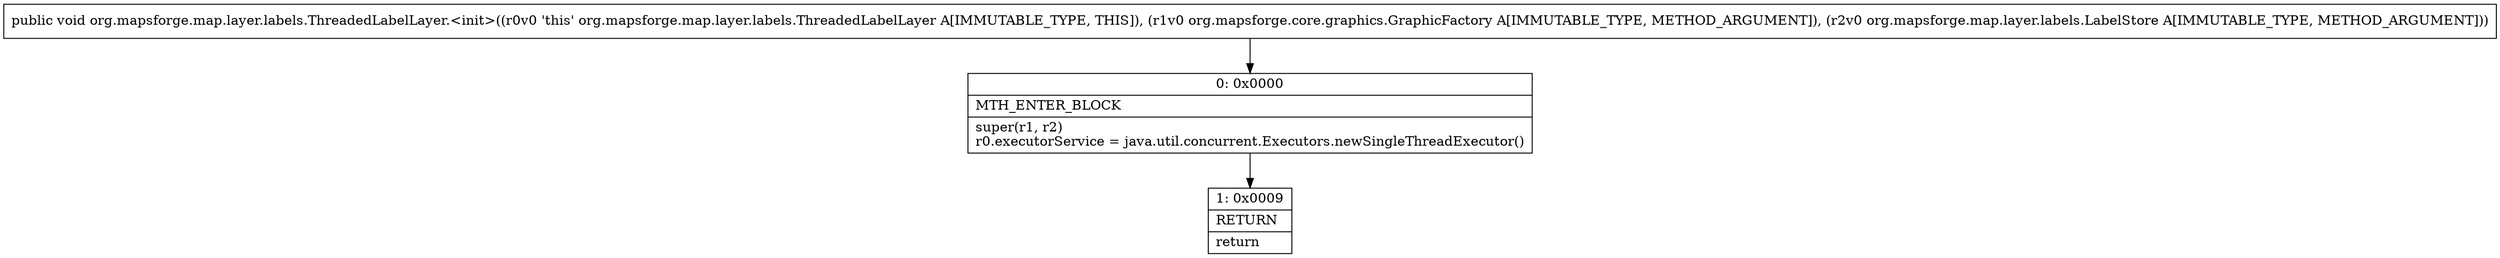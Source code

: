 digraph "CFG fororg.mapsforge.map.layer.labels.ThreadedLabelLayer.\<init\>(Lorg\/mapsforge\/core\/graphics\/GraphicFactory;Lorg\/mapsforge\/map\/layer\/labels\/LabelStore;)V" {
Node_0 [shape=record,label="{0\:\ 0x0000|MTH_ENTER_BLOCK\l|super(r1, r2)\lr0.executorService = java.util.concurrent.Executors.newSingleThreadExecutor()\l}"];
Node_1 [shape=record,label="{1\:\ 0x0009|RETURN\l|return\l}"];
MethodNode[shape=record,label="{public void org.mapsforge.map.layer.labels.ThreadedLabelLayer.\<init\>((r0v0 'this' org.mapsforge.map.layer.labels.ThreadedLabelLayer A[IMMUTABLE_TYPE, THIS]), (r1v0 org.mapsforge.core.graphics.GraphicFactory A[IMMUTABLE_TYPE, METHOD_ARGUMENT]), (r2v0 org.mapsforge.map.layer.labels.LabelStore A[IMMUTABLE_TYPE, METHOD_ARGUMENT])) }"];
MethodNode -> Node_0;
Node_0 -> Node_1;
}

